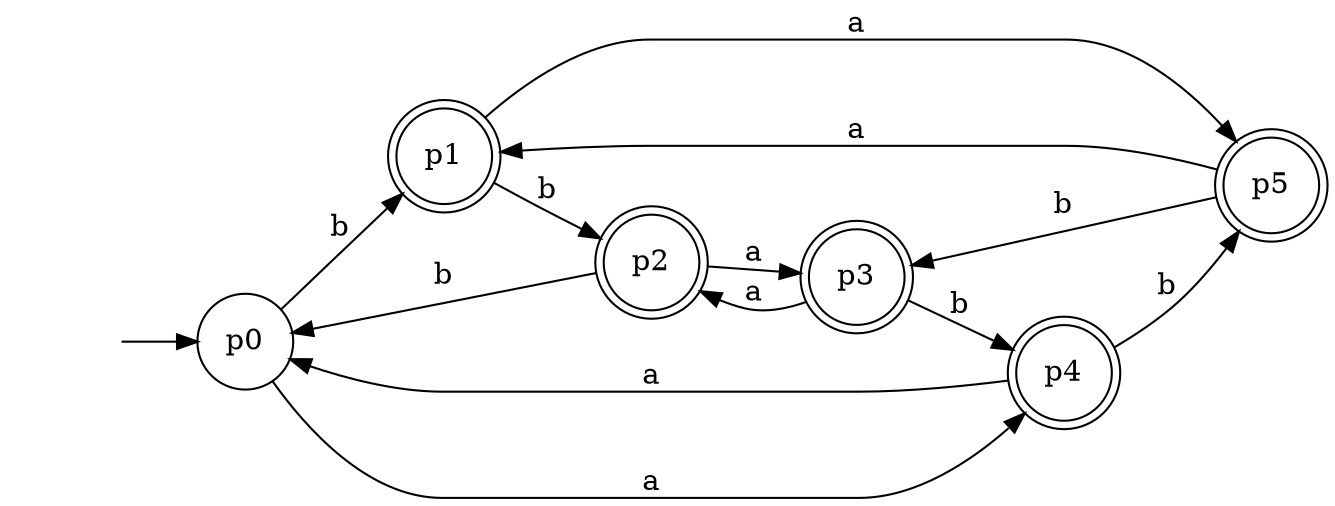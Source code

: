digraph G {
  rankdir=LR;
  node [shape=circle]; p0;
  node [shape=doublecircle] p1, p2, p1, p1, p2;
  
  p0 -> p4 [label="a"];
  p0 -> p1 [label="b"];
  p1 -> p5 [label="a"];
  p1 -> p2 [label="b"];
  p2 -> p3 [label="a"];
  p2 -> p0 [label="b"];
  p4 -> p0 [label="a"];
  p4 -> p5 [label="b"];
  p5 -> p1 [label="a"];
  p5 -> p3 [label="b"];
  p3 -> p2 [label="a"];
  p3 -> p4 [label="b"];

  node [shape=none label=""]; 0;
  0 -> p0;
}